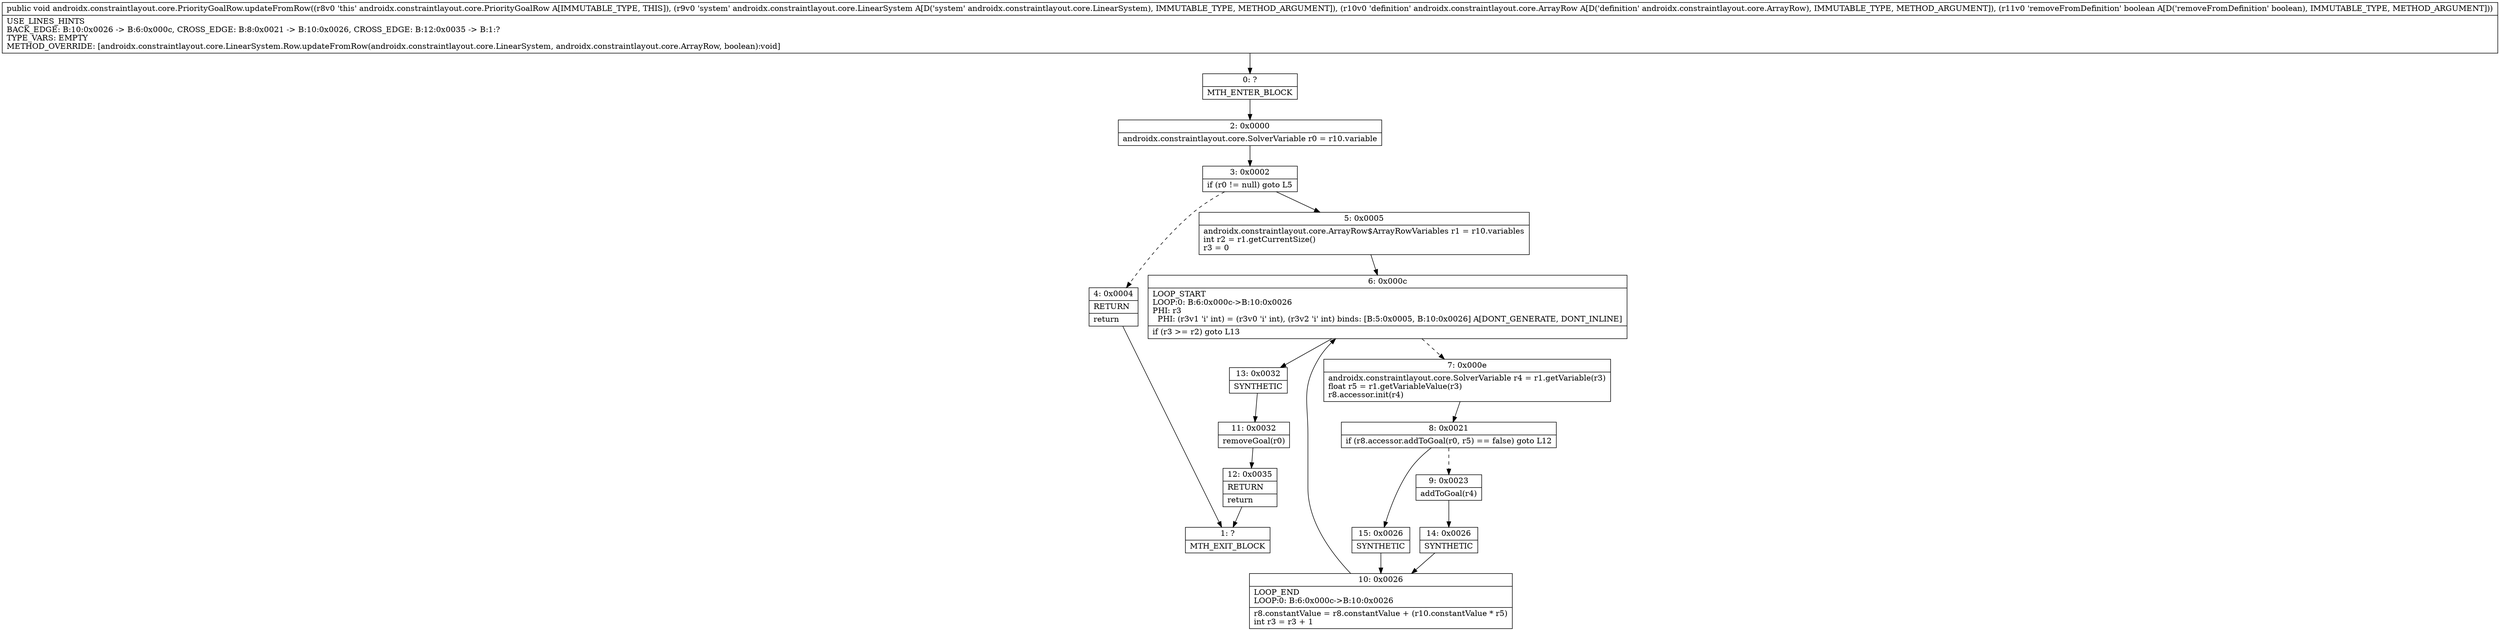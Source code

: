 digraph "CFG forandroidx.constraintlayout.core.PriorityGoalRow.updateFromRow(Landroidx\/constraintlayout\/core\/LinearSystem;Landroidx\/constraintlayout\/core\/ArrayRow;Z)V" {
Node_0 [shape=record,label="{0\:\ ?|MTH_ENTER_BLOCK\l}"];
Node_2 [shape=record,label="{2\:\ 0x0000|androidx.constraintlayout.core.SolverVariable r0 = r10.variable\l}"];
Node_3 [shape=record,label="{3\:\ 0x0002|if (r0 != null) goto L5\l}"];
Node_4 [shape=record,label="{4\:\ 0x0004|RETURN\l|return\l}"];
Node_1 [shape=record,label="{1\:\ ?|MTH_EXIT_BLOCK\l}"];
Node_5 [shape=record,label="{5\:\ 0x0005|androidx.constraintlayout.core.ArrayRow$ArrayRowVariables r1 = r10.variables\lint r2 = r1.getCurrentSize()\lr3 = 0\l}"];
Node_6 [shape=record,label="{6\:\ 0x000c|LOOP_START\lLOOP:0: B:6:0x000c\-\>B:10:0x0026\lPHI: r3 \l  PHI: (r3v1 'i' int) = (r3v0 'i' int), (r3v2 'i' int) binds: [B:5:0x0005, B:10:0x0026] A[DONT_GENERATE, DONT_INLINE]\l|if (r3 \>= r2) goto L13\l}"];
Node_7 [shape=record,label="{7\:\ 0x000e|androidx.constraintlayout.core.SolverVariable r4 = r1.getVariable(r3)\lfloat r5 = r1.getVariableValue(r3)\lr8.accessor.init(r4)\l}"];
Node_8 [shape=record,label="{8\:\ 0x0021|if (r8.accessor.addToGoal(r0, r5) == false) goto L12\l}"];
Node_9 [shape=record,label="{9\:\ 0x0023|addToGoal(r4)\l}"];
Node_14 [shape=record,label="{14\:\ 0x0026|SYNTHETIC\l}"];
Node_10 [shape=record,label="{10\:\ 0x0026|LOOP_END\lLOOP:0: B:6:0x000c\-\>B:10:0x0026\l|r8.constantValue = r8.constantValue + (r10.constantValue * r5)\lint r3 = r3 + 1\l}"];
Node_15 [shape=record,label="{15\:\ 0x0026|SYNTHETIC\l}"];
Node_13 [shape=record,label="{13\:\ 0x0032|SYNTHETIC\l}"];
Node_11 [shape=record,label="{11\:\ 0x0032|removeGoal(r0)\l}"];
Node_12 [shape=record,label="{12\:\ 0x0035|RETURN\l|return\l}"];
MethodNode[shape=record,label="{public void androidx.constraintlayout.core.PriorityGoalRow.updateFromRow((r8v0 'this' androidx.constraintlayout.core.PriorityGoalRow A[IMMUTABLE_TYPE, THIS]), (r9v0 'system' androidx.constraintlayout.core.LinearSystem A[D('system' androidx.constraintlayout.core.LinearSystem), IMMUTABLE_TYPE, METHOD_ARGUMENT]), (r10v0 'definition' androidx.constraintlayout.core.ArrayRow A[D('definition' androidx.constraintlayout.core.ArrayRow), IMMUTABLE_TYPE, METHOD_ARGUMENT]), (r11v0 'removeFromDefinition' boolean A[D('removeFromDefinition' boolean), IMMUTABLE_TYPE, METHOD_ARGUMENT]))  | USE_LINES_HINTS\lBACK_EDGE: B:10:0x0026 \-\> B:6:0x000c, CROSS_EDGE: B:8:0x0021 \-\> B:10:0x0026, CROSS_EDGE: B:12:0x0035 \-\> B:1:?\lTYPE_VARS: EMPTY\lMETHOD_OVERRIDE: [androidx.constraintlayout.core.LinearSystem.Row.updateFromRow(androidx.constraintlayout.core.LinearSystem, androidx.constraintlayout.core.ArrayRow, boolean):void]\l}"];
MethodNode -> Node_0;Node_0 -> Node_2;
Node_2 -> Node_3;
Node_3 -> Node_4[style=dashed];
Node_3 -> Node_5;
Node_4 -> Node_1;
Node_5 -> Node_6;
Node_6 -> Node_7[style=dashed];
Node_6 -> Node_13;
Node_7 -> Node_8;
Node_8 -> Node_9[style=dashed];
Node_8 -> Node_15;
Node_9 -> Node_14;
Node_14 -> Node_10;
Node_10 -> Node_6;
Node_15 -> Node_10;
Node_13 -> Node_11;
Node_11 -> Node_12;
Node_12 -> Node_1;
}

